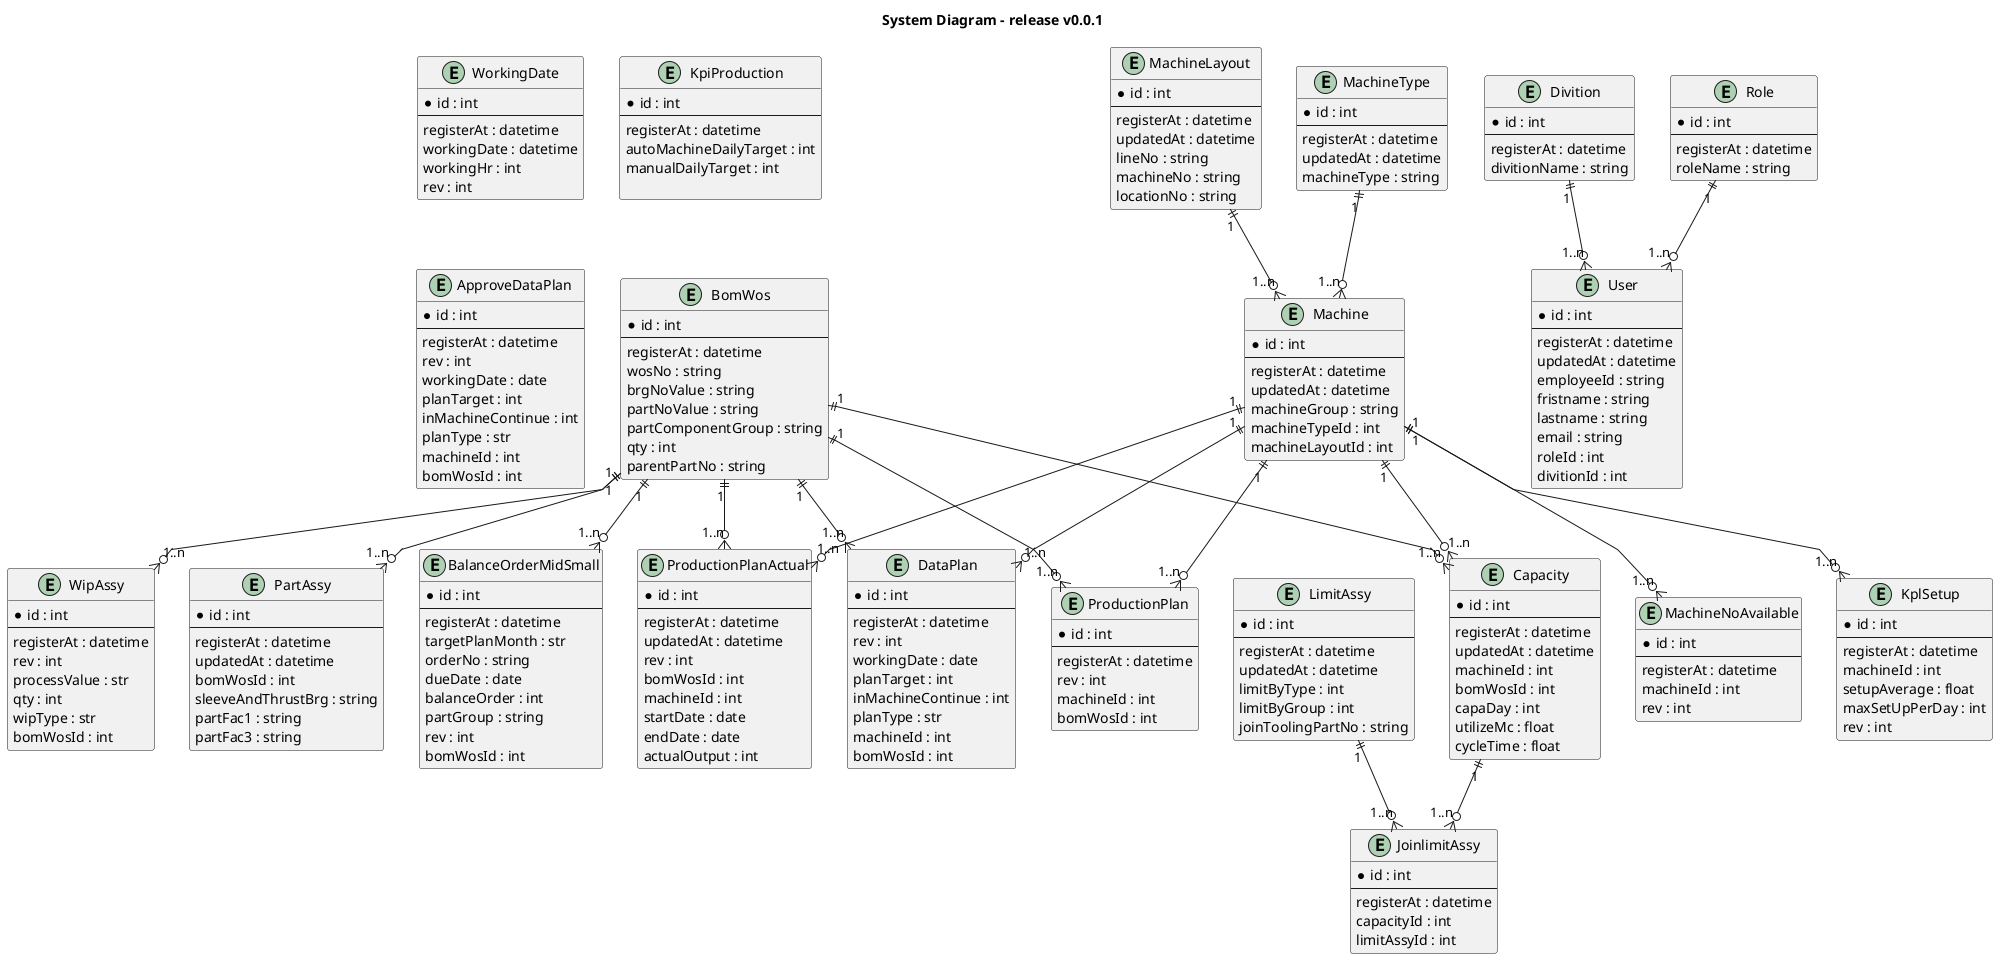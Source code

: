 @startuml
skinparam linetype polyline
title System Diagram - release v0.0.1
entity BomWos {
  * id : int
  --
  registerAt : datetime
  wosNo : string
  brgNoValue : string
  partNoValue : string
  partComponentGroup : string
  qty : int
  parentPartNo : string
}

entity PartAssy {
  * id : int
  --
  registerAt : datetime
  updatedAt : datetime
  bomWosId : int
  sleeveAndThrustBrg : string
  partFac1 : string
  partFac3 : string
}

entity BalanceOrderMidSmall {
  * id : int
  --
  registerAt : datetime
  targetPlanMonth : str
  orderNo : string
  dueDate : date
  balanceOrder : int
  partGroup : string
  rev : int
  bomWosId : int
}

entity ProductionPlan {
  * id : int
  --
  registerAt : datetime
  rev : int
  machineId : int
  bomWosId : int
}

entity MachineNoAvailable {
  * id : int
  --
  registerAt : datetime
  machineId : int
  rev : int
}

entity MachineLayout {
  * id : int
  --
  registerAt : datetime
  updatedAt : datetime
  lineNo : string
  machineNo : string
  locationNo : string
}

entity Machine {
  * id : int
  --
  registerAt : datetime
  updatedAt : datetime
  machineGroup : string
  machineTypeId : int
  machineLayoutId : int
}

entity MachineType {
  * id : int
  --
  registerAt : datetime
  updatedAt : datetime
  machineType : string
}

entity KplSetup {
  * id : int
  --
  registerAt : datetime
  machineId : int
  setupAverage : float
  maxSetUpPerDay : int
  rev : int
}

entity Capacity {
  * id : int
  --
  registerAt : datetime
  updatedAt : datetime
  machineId : int
  bomWosId : int
  capaDay : int
  utilizeMc : float
  cycleTime : float
}

entity WorkingDate {
  * id : int
  --
  registerAt : datetime
  workingDate : datetime
  workingHr : int
  rev : int
}

entity User {
  * id : int
  --
  registerAt : datetime
  updatedAt : datetime
  employeeId : string
  fristname : string
  lastname : string
  email : string
  roleId : int
  divitionId : int
}

entity Divition {
  * id : int
  --
  registerAt : datetime
  divitionName : string
}

entity Role {
  * id : int
  --
  registerAt : datetime
  roleName : string
}

entity ProductionPlanActual {
  * id : int
  --
  registerAt : datetime
  updatedAt : datetime
  rev : int
  bomWosId : int
  machineId : int
  startDate : date
  endDate : date
  actualOutput : int
}

entity LimitAssy {
  * id : int
  --
  registerAt : datetime
  updatedAt : datetime
  limitByType : int
  limitByGroup : int
  joinToolingPartNo : string
}

entity JoinlimitAssy {
    * id : int
  --
  registerAt : datetime
  capacityId : int
  limitAssyId : int
}

entity KpiProduction {
      * id : int
  --
  registerAt : datetime
  autoMachineDailyTarget : int
  manualDailyTarget : int
  
}

entity DataPlan {
      * id : int
  --
  registerAt : datetime
  rev : int
  workingDate : date
  planTarget : int
  inMachineContinue : int
  planType : str
  machineId : int
  bomWosId : int
}

entity ApproveDataPlan {
      * id : int
  --
  registerAt : datetime
  rev : int
  workingDate : date
  planTarget : int
  inMachineContinue : int
  planType : str
  machineId : int
  bomWosId : int
}

entity WipAssy {
      * id : int
  --
  registerAt : datetime
  rev : int
  processValue : str
  qty : int
  wipType : str
  bomWosId : int
}

BomWos        "1" ||--o{ "1..n" Capacity
BomWos        "1" ||--o{ "1..n" PartAssy
BomWos        "1" ||--o{ "1..n" BalanceOrderMidSmall
BomWos        "1" ||--o{ "1..n" ProductionPlan
BomWos        "1" ||--o{ "1..n" ProductionPlanActual
BomWos        "1" ||--o{ "1..n" DataPlan
BomWos        "1" ||--o{ "1..n" WipAssy
Capacity      "1" ||--o{ "1..n" JoinlimitAssy
LimitAssy     "1" ||--o{ "1..n" JoinlimitAssy
MachineLayout "1" ||--o{ "1..n" Machine        
Machine       "1" ||--o{ "1..n" Capacity
Machine       "1" ||--o{ "1..n" ProductionPlanActual
Machine       "1" ||--o{ "1..n" ProductionPlan
Machine       "1" ||--o{ "1..n" MachineNoAvailable
Machine       "1" ||--o{ "1..n" DataPlan
Machine       "1" ||--o{ "1..n" KplSetup
MachineType   "1" ||--o{ "1..n" Machine
Divition      "1" ||--o{ "1..n" User
Role          "1" ||--o{ "1..n" User


@enduml
